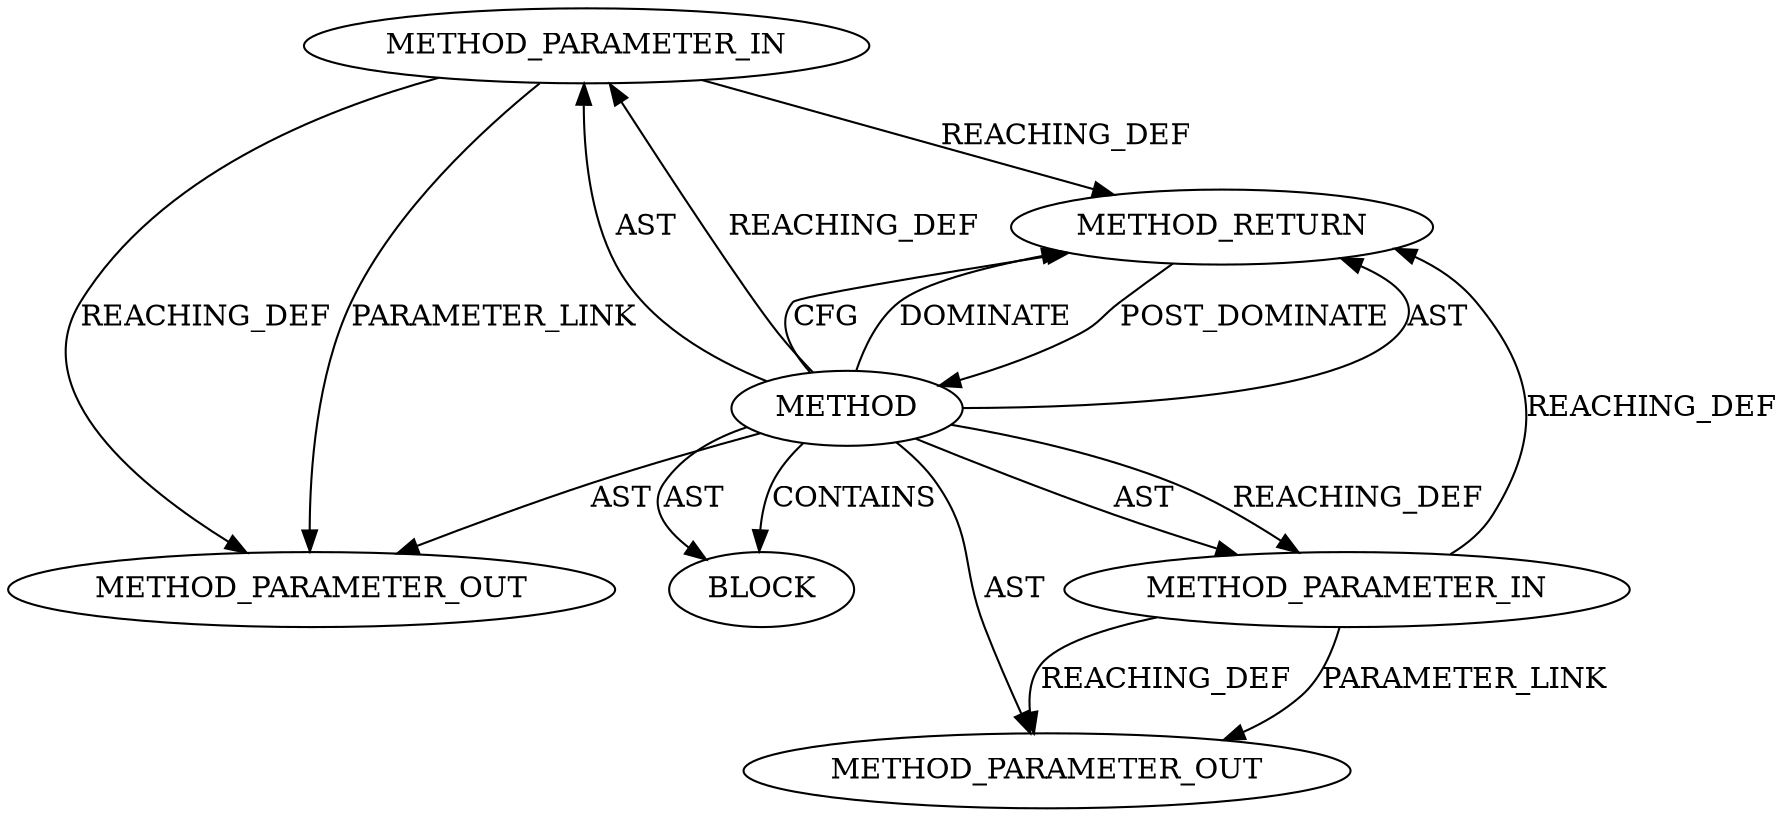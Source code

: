 digraph {
  22062 [label=METHOD_PARAMETER_OUT ORDER=2 CODE="p2" IS_VARIADIC=false TYPE_FULL_NAME="ANY" EVALUATION_STRATEGY="BY_VALUE" INDEX=2 NAME="p2"]
  20128 [label=METHOD_PARAMETER_IN ORDER=2 CODE="p2" IS_VARIADIC=false TYPE_FULL_NAME="ANY" EVALUATION_STRATEGY="BY_VALUE" INDEX=2 NAME="p2"]
  20130 [label=METHOD_RETURN ORDER=2 CODE="RET" TYPE_FULL_NAME="ANY" EVALUATION_STRATEGY="BY_VALUE"]
  20127 [label=METHOD_PARAMETER_IN ORDER=1 CODE="p1" IS_VARIADIC=false TYPE_FULL_NAME="ANY" EVALUATION_STRATEGY="BY_VALUE" INDEX=1 NAME="p1"]
  20126 [label=METHOD AST_PARENT_TYPE="NAMESPACE_BLOCK" AST_PARENT_FULL_NAME="<global>" ORDER=0 CODE="<empty>" FULL_NAME="aead_request_set_ad" IS_EXTERNAL=true FILENAME="<empty>" SIGNATURE="" NAME="aead_request_set_ad"]
  20129 [label=BLOCK ORDER=1 ARGUMENT_INDEX=1 CODE="<empty>" TYPE_FULL_NAME="ANY"]
  22061 [label=METHOD_PARAMETER_OUT ORDER=1 CODE="p1" IS_VARIADIC=false TYPE_FULL_NAME="ANY" EVALUATION_STRATEGY="BY_VALUE" INDEX=1 NAME="p1"]
  20126 -> 22061 [label=AST ]
  20126 -> 20130 [label=AST ]
  20126 -> 20129 [label=AST ]
  20127 -> 20130 [label=REACHING_DEF VARIABLE="p1"]
  20126 -> 20127 [label=AST ]
  20127 -> 22061 [label=PARAMETER_LINK ]
  20126 -> 20129 [label=CONTAINS ]
  20128 -> 22062 [label=PARAMETER_LINK ]
  20126 -> 20130 [label=CFG ]
  20126 -> 20128 [label=AST ]
  20126 -> 22062 [label=AST ]
  20130 -> 20126 [label=POST_DOMINATE ]
  20126 -> 20127 [label=REACHING_DEF VARIABLE=""]
  20126 -> 20128 [label=REACHING_DEF VARIABLE=""]
  20128 -> 22062 [label=REACHING_DEF VARIABLE="p2"]
  20128 -> 20130 [label=REACHING_DEF VARIABLE="p2"]
  20126 -> 20130 [label=DOMINATE ]
  20127 -> 22061 [label=REACHING_DEF VARIABLE="p1"]
}
